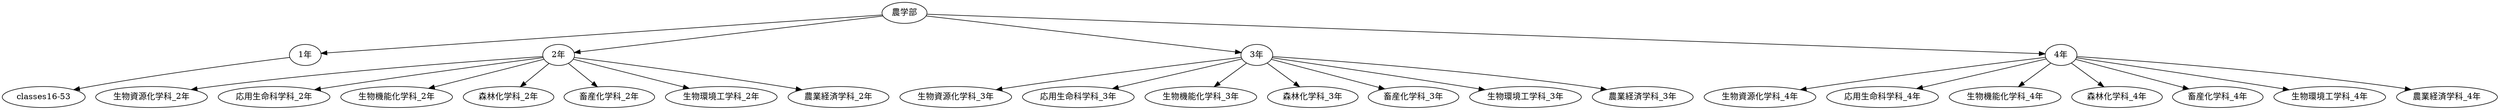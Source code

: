 digraph {
	"農学部"
	"1年"
	"2年"
	"3年"
	"4年"
	"農学部" -> "1年"
	"農学部" -> "2年"
	"農学部" -> "3年"
	"農学部" -> "4年"
	"1年" -> "classes16-53"
	"2年" -> "生物資源化学科_2年"
	"2年" -> "応用生命科学科_2年"
	"2年" -> "生物機能化学科_2年"
	"2年" -> "森林化学科_2年"
	"2年" -> "畜産化学科_2年"
	"2年" -> "生物環境工学科_2年"
	"2年" -> "農業経済学科_2年"
	"3年" -> "生物資源化学科_3年"
	"3年" -> "応用生命科学科_3年"
	"3年" -> "生物機能化学科_3年"
	"3年" -> "森林化学科_3年"
	"3年" -> "畜産化学科_3年"
	"3年" -> "生物環境工学科_3年"
	"3年" -> "農業経済学科_3年"
	"4年" -> "生物資源化学科_4年"
	"4年" -> "応用生命科学科_4年"
	"4年" -> "生物機能化学科_4年"
	"4年" -> "森林化学科_4年"
	"4年" -> "畜産化学科_4年"
	"4年" -> "生物環境工学科_4年"
	"4年" -> "農業経済学科_4年"
	overlap=false
}

